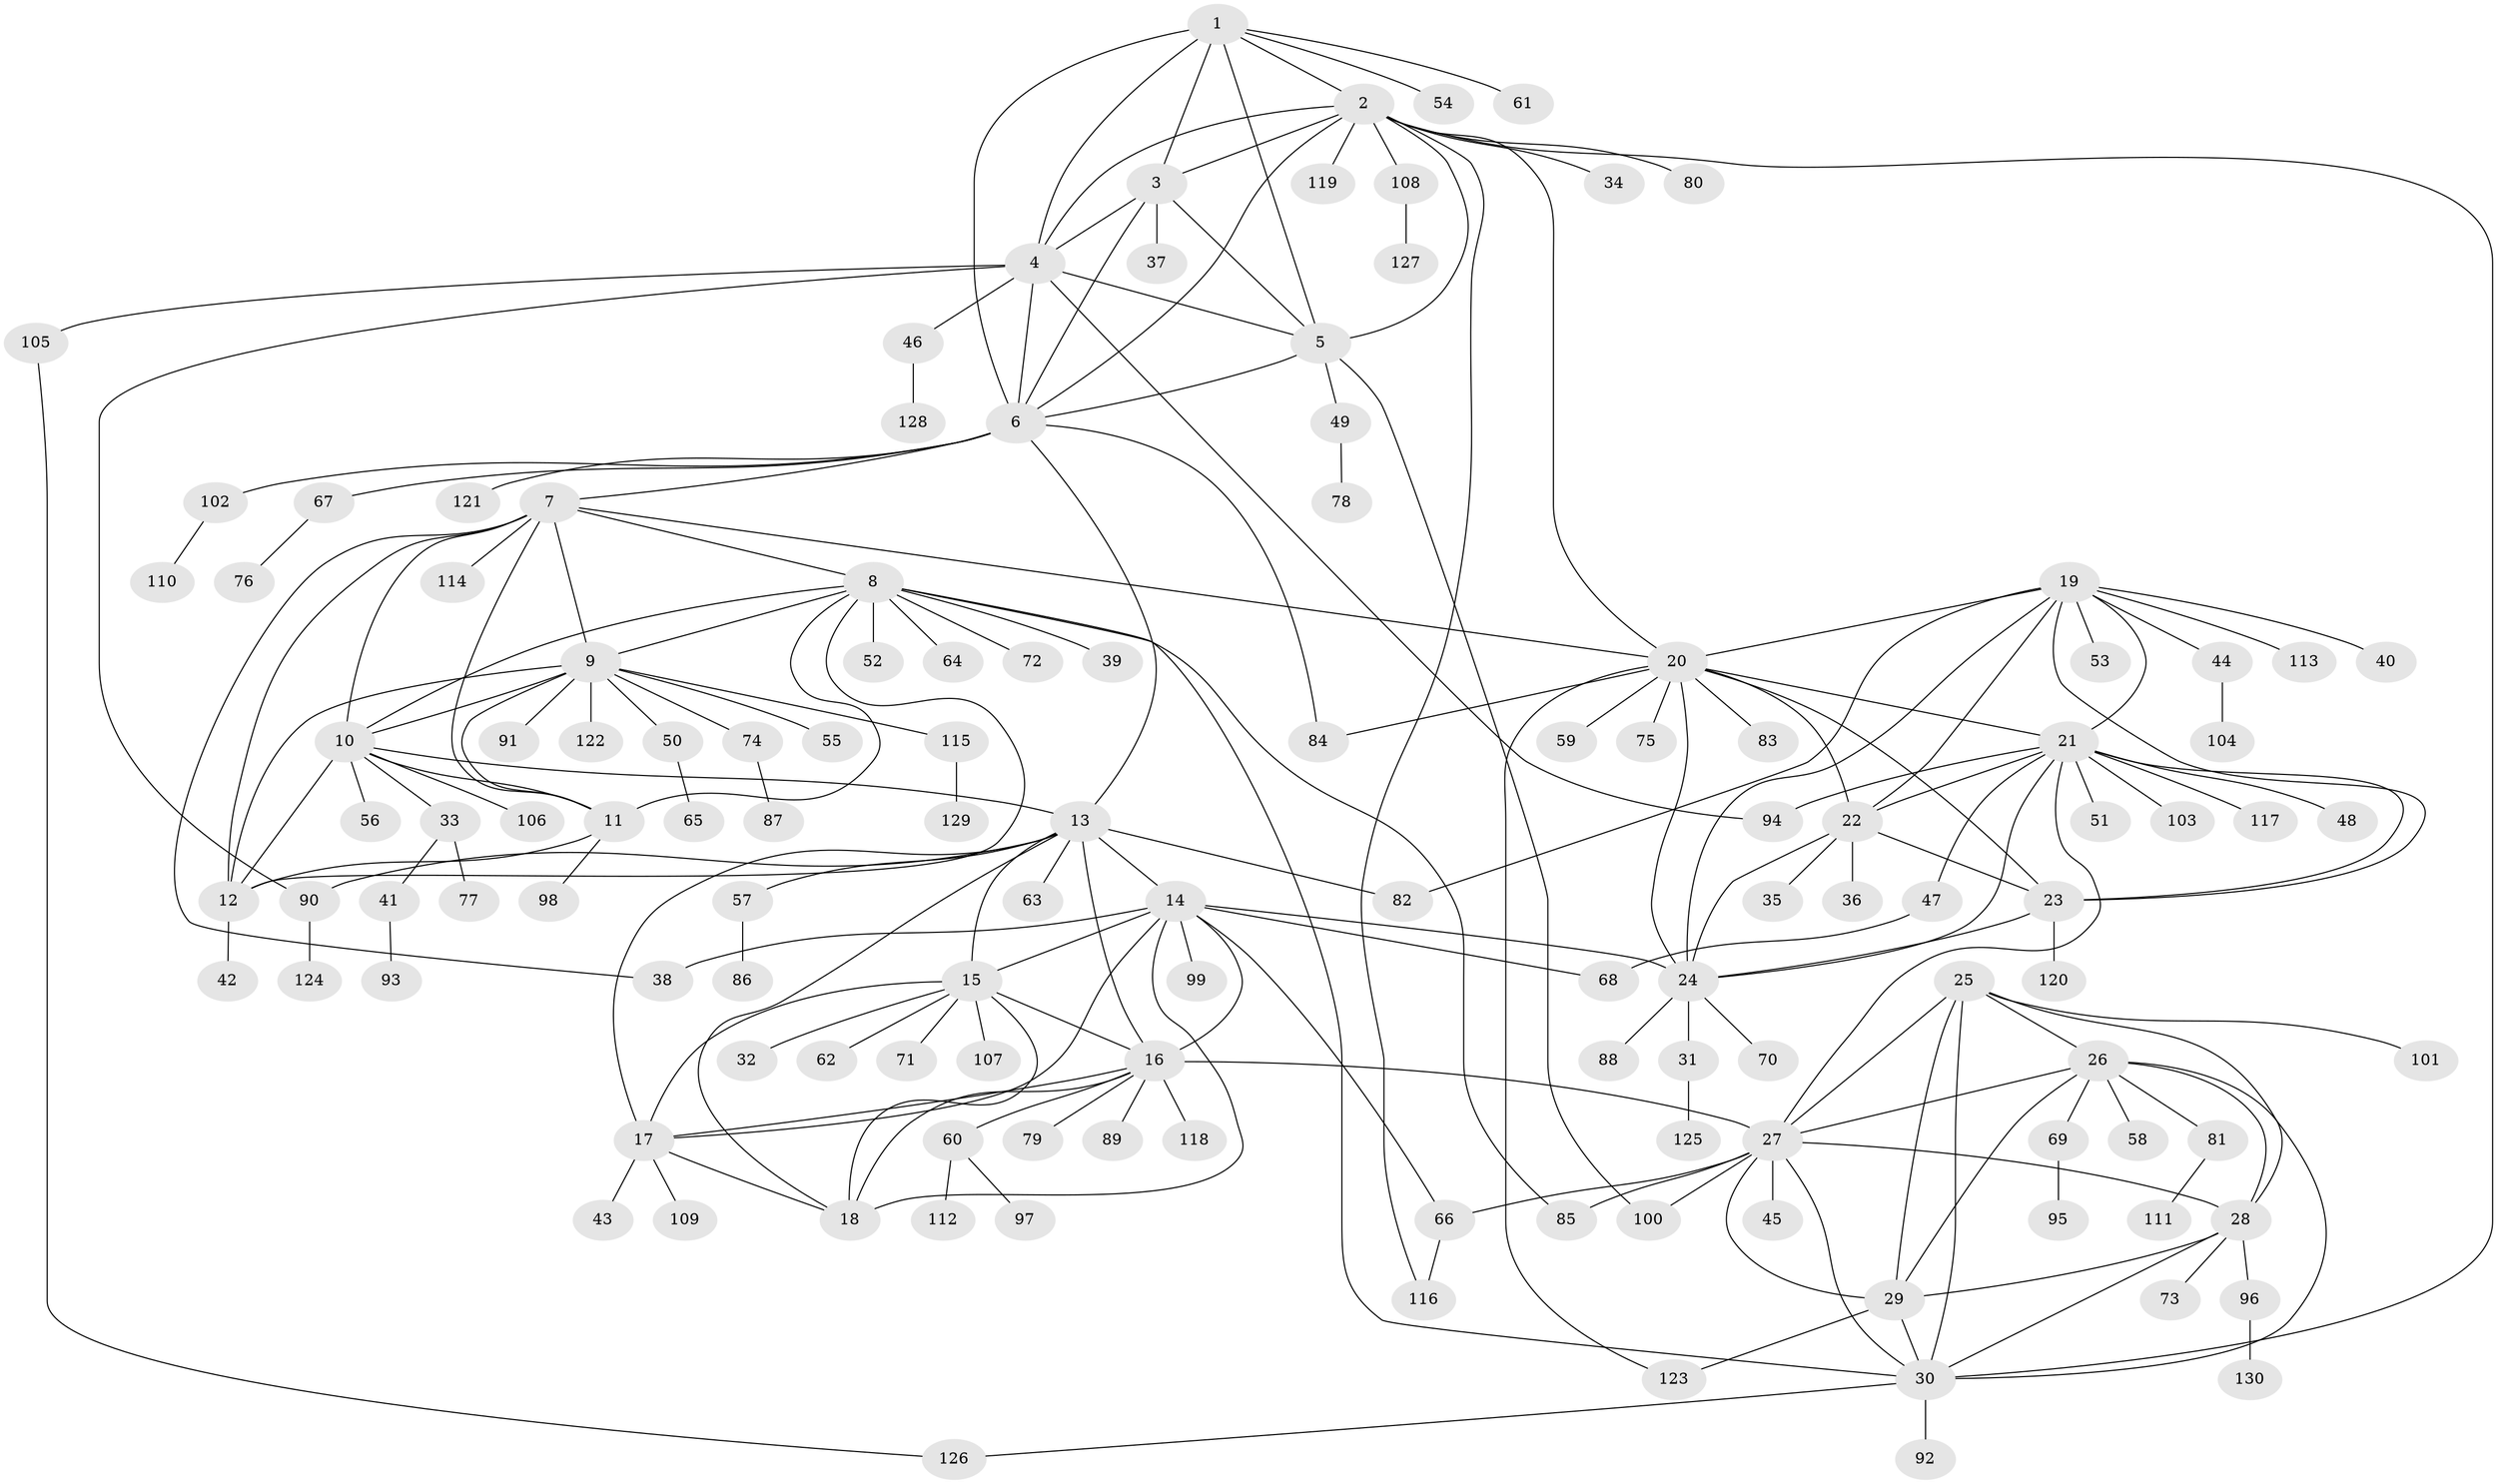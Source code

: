 // Generated by graph-tools (version 1.1) at 2025/37/03/09/25 02:37:32]
// undirected, 130 vertices, 197 edges
graph export_dot {
graph [start="1"]
  node [color=gray90,style=filled];
  1;
  2;
  3;
  4;
  5;
  6;
  7;
  8;
  9;
  10;
  11;
  12;
  13;
  14;
  15;
  16;
  17;
  18;
  19;
  20;
  21;
  22;
  23;
  24;
  25;
  26;
  27;
  28;
  29;
  30;
  31;
  32;
  33;
  34;
  35;
  36;
  37;
  38;
  39;
  40;
  41;
  42;
  43;
  44;
  45;
  46;
  47;
  48;
  49;
  50;
  51;
  52;
  53;
  54;
  55;
  56;
  57;
  58;
  59;
  60;
  61;
  62;
  63;
  64;
  65;
  66;
  67;
  68;
  69;
  70;
  71;
  72;
  73;
  74;
  75;
  76;
  77;
  78;
  79;
  80;
  81;
  82;
  83;
  84;
  85;
  86;
  87;
  88;
  89;
  90;
  91;
  92;
  93;
  94;
  95;
  96;
  97;
  98;
  99;
  100;
  101;
  102;
  103;
  104;
  105;
  106;
  107;
  108;
  109;
  110;
  111;
  112;
  113;
  114;
  115;
  116;
  117;
  118;
  119;
  120;
  121;
  122;
  123;
  124;
  125;
  126;
  127;
  128;
  129;
  130;
  1 -- 2;
  1 -- 3;
  1 -- 4;
  1 -- 5;
  1 -- 6;
  1 -- 54;
  1 -- 61;
  2 -- 3;
  2 -- 4;
  2 -- 5;
  2 -- 6;
  2 -- 20;
  2 -- 30;
  2 -- 34;
  2 -- 80;
  2 -- 108;
  2 -- 116;
  2 -- 119;
  3 -- 4;
  3 -- 5;
  3 -- 6;
  3 -- 37;
  4 -- 5;
  4 -- 6;
  4 -- 46;
  4 -- 90;
  4 -- 94;
  4 -- 105;
  5 -- 6;
  5 -- 49;
  5 -- 100;
  6 -- 7;
  6 -- 13;
  6 -- 67;
  6 -- 84;
  6 -- 102;
  6 -- 121;
  7 -- 8;
  7 -- 9;
  7 -- 10;
  7 -- 11;
  7 -- 12;
  7 -- 20;
  7 -- 38;
  7 -- 114;
  8 -- 9;
  8 -- 10;
  8 -- 11;
  8 -- 12;
  8 -- 30;
  8 -- 39;
  8 -- 52;
  8 -- 64;
  8 -- 72;
  8 -- 85;
  9 -- 10;
  9 -- 11;
  9 -- 12;
  9 -- 50;
  9 -- 55;
  9 -- 74;
  9 -- 91;
  9 -- 115;
  9 -- 122;
  10 -- 11;
  10 -- 12;
  10 -- 13;
  10 -- 33;
  10 -- 56;
  10 -- 106;
  11 -- 12;
  11 -- 98;
  12 -- 42;
  13 -- 14;
  13 -- 15;
  13 -- 16;
  13 -- 17;
  13 -- 18;
  13 -- 57;
  13 -- 63;
  13 -- 82;
  13 -- 90;
  14 -- 15;
  14 -- 16;
  14 -- 17;
  14 -- 18;
  14 -- 24;
  14 -- 38;
  14 -- 66;
  14 -- 68;
  14 -- 99;
  15 -- 16;
  15 -- 17;
  15 -- 18;
  15 -- 32;
  15 -- 62;
  15 -- 71;
  15 -- 107;
  16 -- 17;
  16 -- 18;
  16 -- 27;
  16 -- 60;
  16 -- 79;
  16 -- 89;
  16 -- 118;
  17 -- 18;
  17 -- 43;
  17 -- 109;
  19 -- 20;
  19 -- 21;
  19 -- 22;
  19 -- 23;
  19 -- 24;
  19 -- 40;
  19 -- 44;
  19 -- 53;
  19 -- 82;
  19 -- 113;
  20 -- 21;
  20 -- 22;
  20 -- 23;
  20 -- 24;
  20 -- 59;
  20 -- 75;
  20 -- 83;
  20 -- 84;
  20 -- 123;
  21 -- 22;
  21 -- 23;
  21 -- 24;
  21 -- 27;
  21 -- 47;
  21 -- 48;
  21 -- 51;
  21 -- 94;
  21 -- 103;
  21 -- 117;
  22 -- 23;
  22 -- 24;
  22 -- 35;
  22 -- 36;
  23 -- 24;
  23 -- 120;
  24 -- 31;
  24 -- 70;
  24 -- 88;
  25 -- 26;
  25 -- 27;
  25 -- 28;
  25 -- 29;
  25 -- 30;
  25 -- 101;
  26 -- 27;
  26 -- 28;
  26 -- 29;
  26 -- 30;
  26 -- 58;
  26 -- 69;
  26 -- 81;
  27 -- 28;
  27 -- 29;
  27 -- 30;
  27 -- 45;
  27 -- 66;
  27 -- 85;
  27 -- 100;
  28 -- 29;
  28 -- 30;
  28 -- 73;
  28 -- 96;
  29 -- 30;
  29 -- 123;
  30 -- 92;
  30 -- 126;
  31 -- 125;
  33 -- 41;
  33 -- 77;
  41 -- 93;
  44 -- 104;
  46 -- 128;
  47 -- 68;
  49 -- 78;
  50 -- 65;
  57 -- 86;
  60 -- 97;
  60 -- 112;
  66 -- 116;
  67 -- 76;
  69 -- 95;
  74 -- 87;
  81 -- 111;
  90 -- 124;
  96 -- 130;
  102 -- 110;
  105 -- 126;
  108 -- 127;
  115 -- 129;
}

